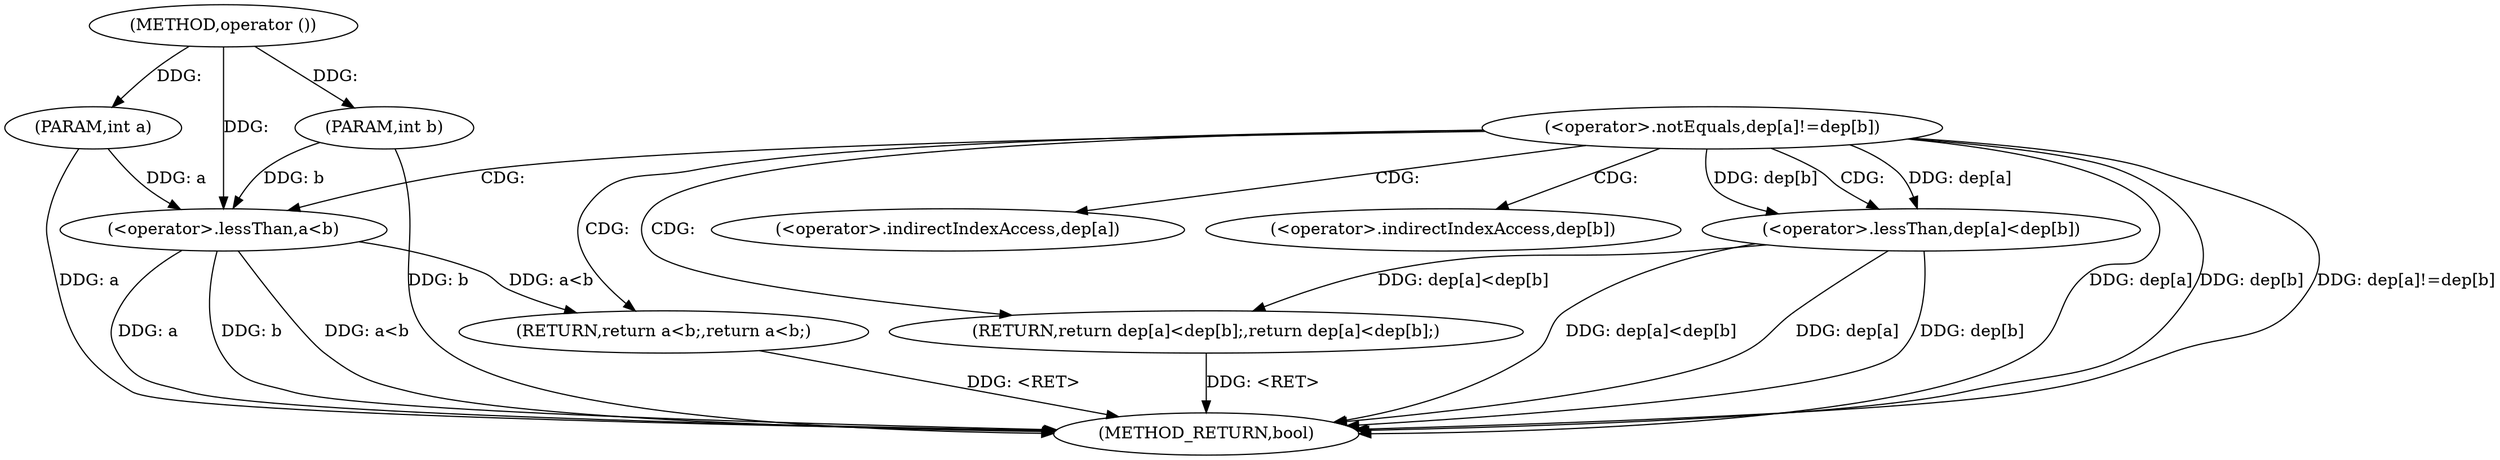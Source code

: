 digraph "operator ()" {  
"1000639" [label = "(METHOD,operator ())" ]
"1000663" [label = "(METHOD_RETURN,bool)" ]
"1000640" [label = "(PARAM,int a)" ]
"1000641" [label = "(PARAM,int b)" ]
"1000659" [label = "(RETURN,return a<b;,return a<b;)" ]
"1000644" [label = "(<operator>.notEquals,dep[a]!=dep[b])" ]
"1000651" [label = "(RETURN,return dep[a]<dep[b];,return dep[a]<dep[b];)" ]
"1000660" [label = "(<operator>.lessThan,a<b)" ]
"1000652" [label = "(<operator>.lessThan,dep[a]<dep[b])" ]
"1000653" [label = "(<operator>.indirectIndexAccess,dep[a])" ]
"1000656" [label = "(<operator>.indirectIndexAccess,dep[b])" ]
  "1000659" -> "1000663"  [ label = "DDG: <RET>"] 
  "1000640" -> "1000663"  [ label = "DDG: a"] 
  "1000641" -> "1000663"  [ label = "DDG: b"] 
  "1000644" -> "1000663"  [ label = "DDG: dep[a]"] 
  "1000644" -> "1000663"  [ label = "DDG: dep[b]"] 
  "1000644" -> "1000663"  [ label = "DDG: dep[a]!=dep[b]"] 
  "1000660" -> "1000663"  [ label = "DDG: a"] 
  "1000660" -> "1000663"  [ label = "DDG: b"] 
  "1000660" -> "1000663"  [ label = "DDG: a<b"] 
  "1000652" -> "1000663"  [ label = "DDG: dep[a]"] 
  "1000652" -> "1000663"  [ label = "DDG: dep[b]"] 
  "1000652" -> "1000663"  [ label = "DDG: dep[a]<dep[b]"] 
  "1000651" -> "1000663"  [ label = "DDG: <RET>"] 
  "1000639" -> "1000640"  [ label = "DDG: "] 
  "1000639" -> "1000641"  [ label = "DDG: "] 
  "1000660" -> "1000659"  [ label = "DDG: a<b"] 
  "1000652" -> "1000651"  [ label = "DDG: dep[a]<dep[b]"] 
  "1000640" -> "1000660"  [ label = "DDG: a"] 
  "1000639" -> "1000660"  [ label = "DDG: "] 
  "1000641" -> "1000660"  [ label = "DDG: b"] 
  "1000644" -> "1000652"  [ label = "DDG: dep[a]"] 
  "1000644" -> "1000652"  [ label = "DDG: dep[b]"] 
  "1000644" -> "1000652"  [ label = "CDG: "] 
  "1000644" -> "1000656"  [ label = "CDG: "] 
  "1000644" -> "1000659"  [ label = "CDG: "] 
  "1000644" -> "1000660"  [ label = "CDG: "] 
  "1000644" -> "1000651"  [ label = "CDG: "] 
  "1000644" -> "1000653"  [ label = "CDG: "] 
}
